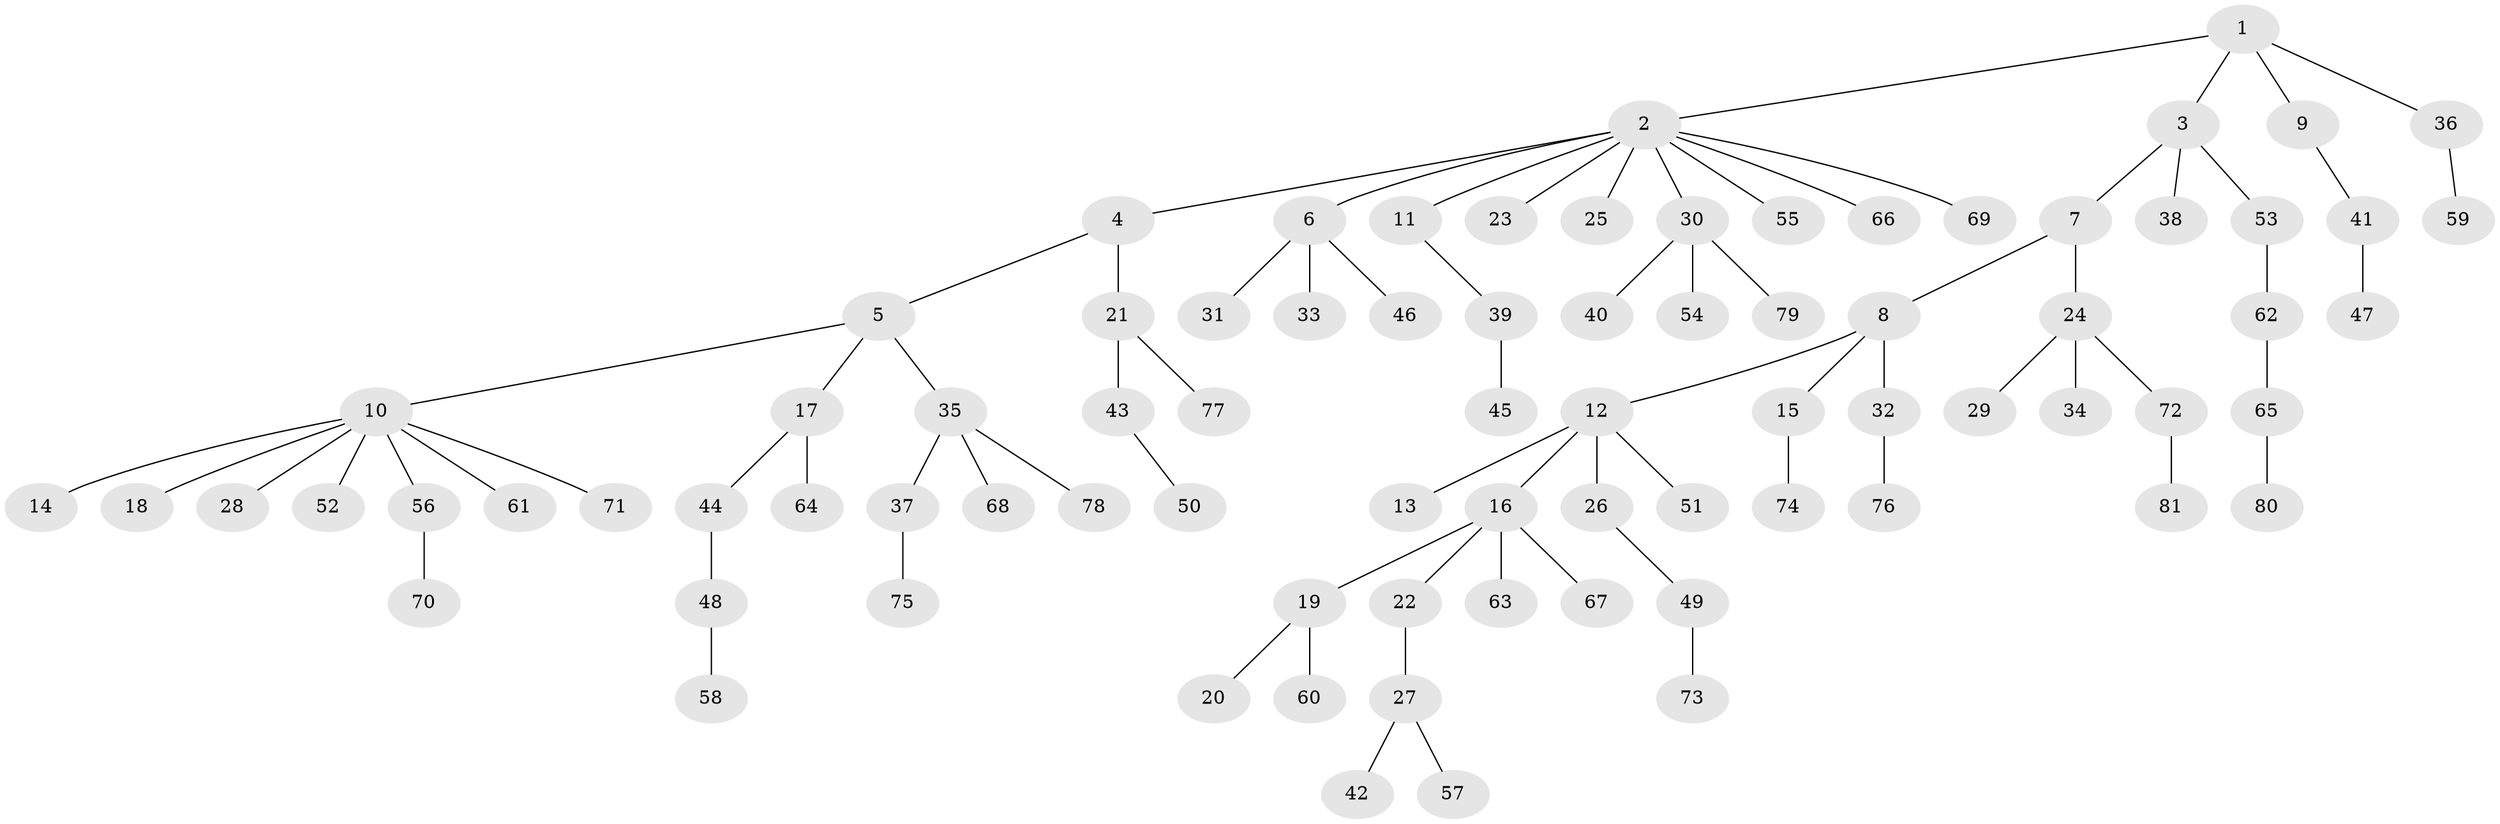 // coarse degree distribution, {4: 0.05454545454545454, 9: 0.01818181818181818, 5: 0.03636363636363636, 3: 0.07272727272727272, 7: 0.03636363636363636, 2: 0.14545454545454545, 1: 0.6363636363636364}
// Generated by graph-tools (version 1.1) at 2025/42/03/06/25 10:42:04]
// undirected, 81 vertices, 80 edges
graph export_dot {
graph [start="1"]
  node [color=gray90,style=filled];
  1;
  2;
  3;
  4;
  5;
  6;
  7;
  8;
  9;
  10;
  11;
  12;
  13;
  14;
  15;
  16;
  17;
  18;
  19;
  20;
  21;
  22;
  23;
  24;
  25;
  26;
  27;
  28;
  29;
  30;
  31;
  32;
  33;
  34;
  35;
  36;
  37;
  38;
  39;
  40;
  41;
  42;
  43;
  44;
  45;
  46;
  47;
  48;
  49;
  50;
  51;
  52;
  53;
  54;
  55;
  56;
  57;
  58;
  59;
  60;
  61;
  62;
  63;
  64;
  65;
  66;
  67;
  68;
  69;
  70;
  71;
  72;
  73;
  74;
  75;
  76;
  77;
  78;
  79;
  80;
  81;
  1 -- 2;
  1 -- 3;
  1 -- 9;
  1 -- 36;
  2 -- 4;
  2 -- 6;
  2 -- 11;
  2 -- 23;
  2 -- 25;
  2 -- 30;
  2 -- 55;
  2 -- 66;
  2 -- 69;
  3 -- 7;
  3 -- 38;
  3 -- 53;
  4 -- 5;
  4 -- 21;
  5 -- 10;
  5 -- 17;
  5 -- 35;
  6 -- 31;
  6 -- 33;
  6 -- 46;
  7 -- 8;
  7 -- 24;
  8 -- 12;
  8 -- 15;
  8 -- 32;
  9 -- 41;
  10 -- 14;
  10 -- 18;
  10 -- 28;
  10 -- 52;
  10 -- 56;
  10 -- 61;
  10 -- 71;
  11 -- 39;
  12 -- 13;
  12 -- 16;
  12 -- 26;
  12 -- 51;
  15 -- 74;
  16 -- 19;
  16 -- 22;
  16 -- 63;
  16 -- 67;
  17 -- 44;
  17 -- 64;
  19 -- 20;
  19 -- 60;
  21 -- 43;
  21 -- 77;
  22 -- 27;
  24 -- 29;
  24 -- 34;
  24 -- 72;
  26 -- 49;
  27 -- 42;
  27 -- 57;
  30 -- 40;
  30 -- 54;
  30 -- 79;
  32 -- 76;
  35 -- 37;
  35 -- 68;
  35 -- 78;
  36 -- 59;
  37 -- 75;
  39 -- 45;
  41 -- 47;
  43 -- 50;
  44 -- 48;
  48 -- 58;
  49 -- 73;
  53 -- 62;
  56 -- 70;
  62 -- 65;
  65 -- 80;
  72 -- 81;
}
